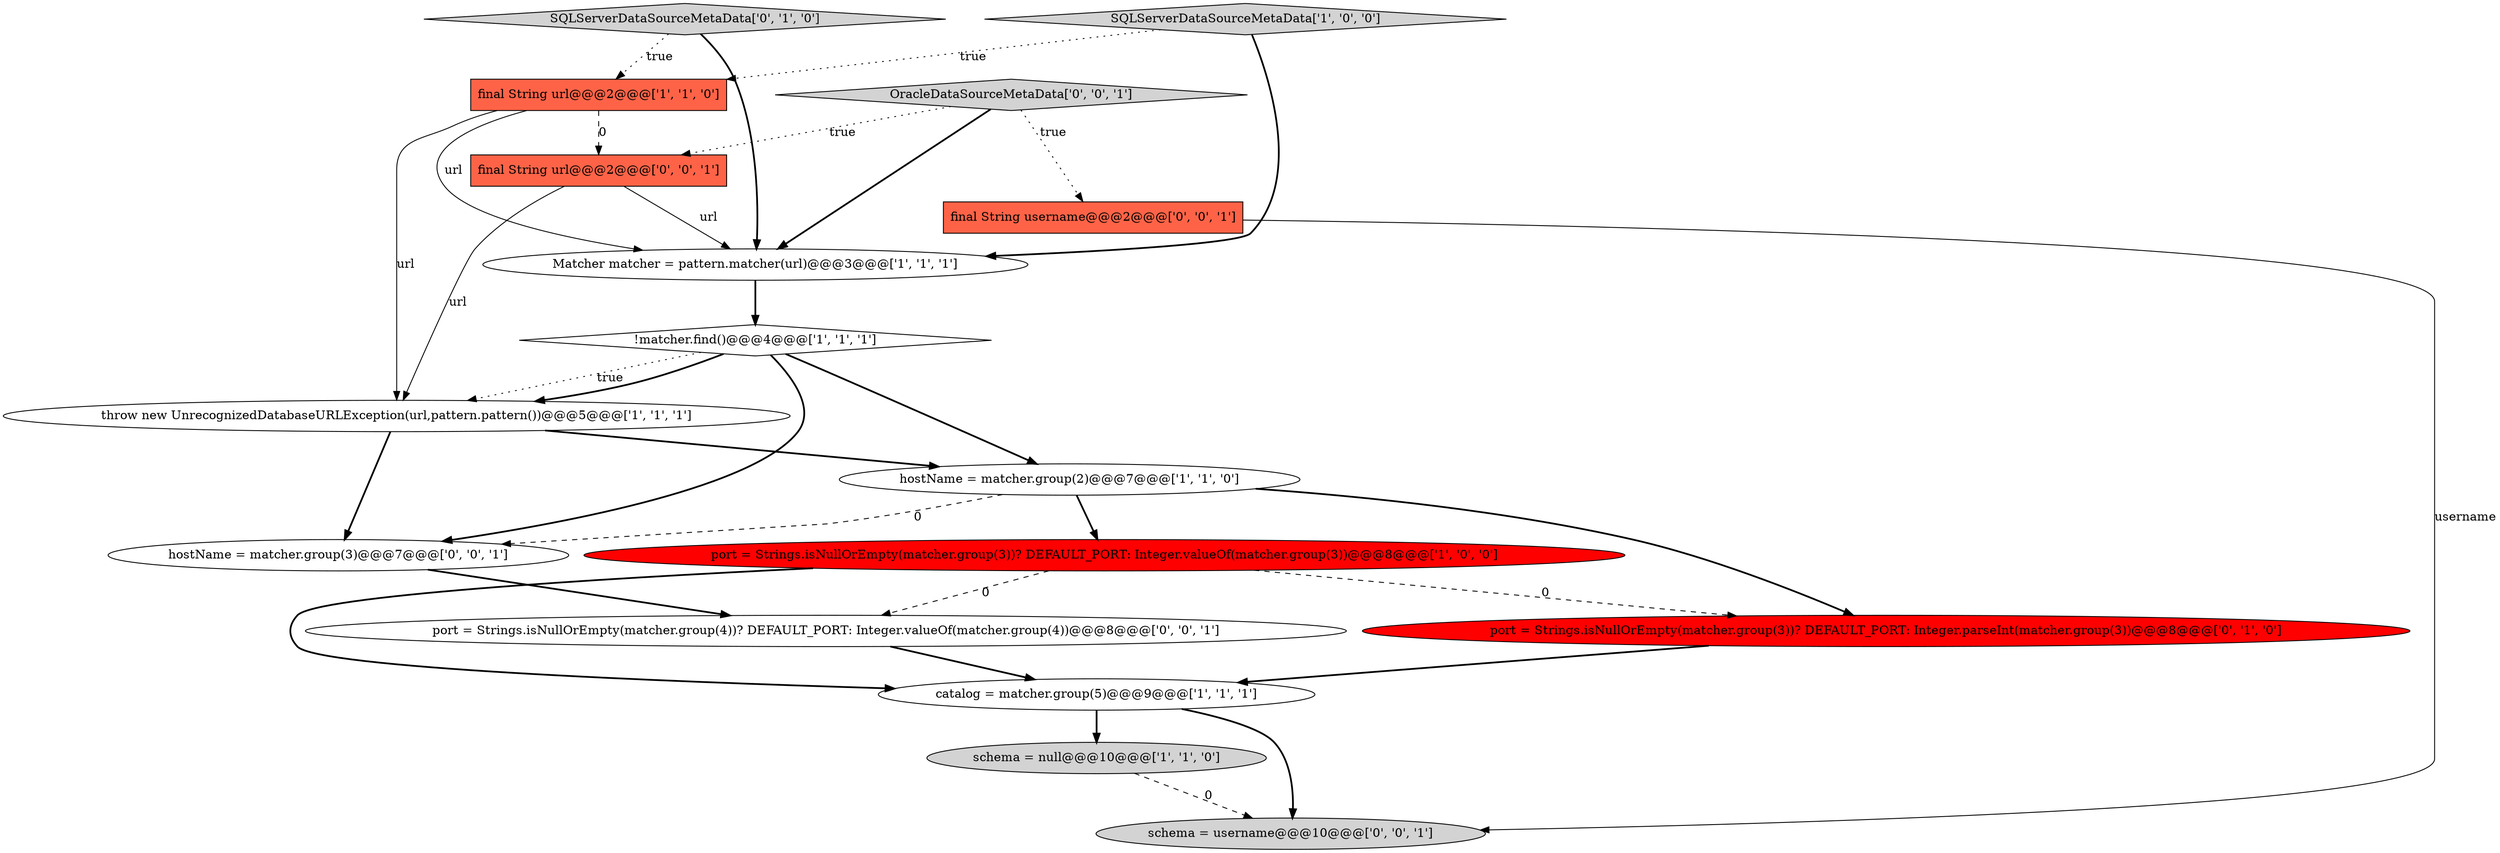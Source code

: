 digraph {
7 [style = filled, label = "final String url@@@2@@@['1', '1', '0']", fillcolor = tomato, shape = box image = "AAA0AAABBB1BBB"];
6 [style = filled, label = "SQLServerDataSourceMetaData['1', '0', '0']", fillcolor = lightgray, shape = diamond image = "AAA0AAABBB1BBB"];
0 [style = filled, label = "hostName = matcher.group(2)@@@7@@@['1', '1', '0']", fillcolor = white, shape = ellipse image = "AAA0AAABBB1BBB"];
10 [style = filled, label = "port = Strings.isNullOrEmpty(matcher.group(3))? DEFAULT_PORT: Integer.parseInt(matcher.group(3))@@@8@@@['0', '1', '0']", fillcolor = red, shape = ellipse image = "AAA1AAABBB2BBB"];
14 [style = filled, label = "final String url@@@2@@@['0', '0', '1']", fillcolor = tomato, shape = box image = "AAA0AAABBB3BBB"];
9 [style = filled, label = "SQLServerDataSourceMetaData['0', '1', '0']", fillcolor = lightgray, shape = diamond image = "AAA0AAABBB2BBB"];
11 [style = filled, label = "final String username@@@2@@@['0', '0', '1']", fillcolor = tomato, shape = box image = "AAA0AAABBB3BBB"];
4 [style = filled, label = "throw new UnrecognizedDatabaseURLException(url,pattern.pattern())@@@5@@@['1', '1', '1']", fillcolor = white, shape = ellipse image = "AAA0AAABBB1BBB"];
3 [style = filled, label = "Matcher matcher = pattern.matcher(url)@@@3@@@['1', '1', '1']", fillcolor = white, shape = ellipse image = "AAA0AAABBB1BBB"];
1 [style = filled, label = "catalog = matcher.group(5)@@@9@@@['1', '1', '1']", fillcolor = white, shape = ellipse image = "AAA0AAABBB1BBB"];
5 [style = filled, label = "schema = null@@@10@@@['1', '1', '0']", fillcolor = lightgray, shape = ellipse image = "AAA0AAABBB1BBB"];
16 [style = filled, label = "schema = username@@@10@@@['0', '0', '1']", fillcolor = lightgray, shape = ellipse image = "AAA0AAABBB3BBB"];
2 [style = filled, label = "port = Strings.isNullOrEmpty(matcher.group(3))? DEFAULT_PORT: Integer.valueOf(matcher.group(3))@@@8@@@['1', '0', '0']", fillcolor = red, shape = ellipse image = "AAA1AAABBB1BBB"];
8 [style = filled, label = "!matcher.find()@@@4@@@['1', '1', '1']", fillcolor = white, shape = diamond image = "AAA0AAABBB1BBB"];
15 [style = filled, label = "port = Strings.isNullOrEmpty(matcher.group(4))? DEFAULT_PORT: Integer.valueOf(matcher.group(4))@@@8@@@['0', '0', '1']", fillcolor = white, shape = ellipse image = "AAA0AAABBB3BBB"];
12 [style = filled, label = "hostName = matcher.group(3)@@@7@@@['0', '0', '1']", fillcolor = white, shape = ellipse image = "AAA0AAABBB3BBB"];
13 [style = filled, label = "OracleDataSourceMetaData['0', '0', '1']", fillcolor = lightgray, shape = diamond image = "AAA0AAABBB3BBB"];
7->3 [style = solid, label="url"];
1->5 [style = bold, label=""];
6->3 [style = bold, label=""];
2->1 [style = bold, label=""];
7->14 [style = dashed, label="0"];
0->2 [style = bold, label=""];
12->15 [style = bold, label=""];
0->12 [style = dashed, label="0"];
14->4 [style = solid, label="url"];
8->4 [style = dotted, label="true"];
2->10 [style = dashed, label="0"];
4->0 [style = bold, label=""];
2->15 [style = dashed, label="0"];
8->0 [style = bold, label=""];
5->16 [style = dashed, label="0"];
0->10 [style = bold, label=""];
13->3 [style = bold, label=""];
1->16 [style = bold, label=""];
3->8 [style = bold, label=""];
11->16 [style = solid, label="username"];
6->7 [style = dotted, label="true"];
4->12 [style = bold, label=""];
9->3 [style = bold, label=""];
13->11 [style = dotted, label="true"];
8->4 [style = bold, label=""];
9->7 [style = dotted, label="true"];
10->1 [style = bold, label=""];
13->14 [style = dotted, label="true"];
8->12 [style = bold, label=""];
14->3 [style = solid, label="url"];
15->1 [style = bold, label=""];
7->4 [style = solid, label="url"];
}
